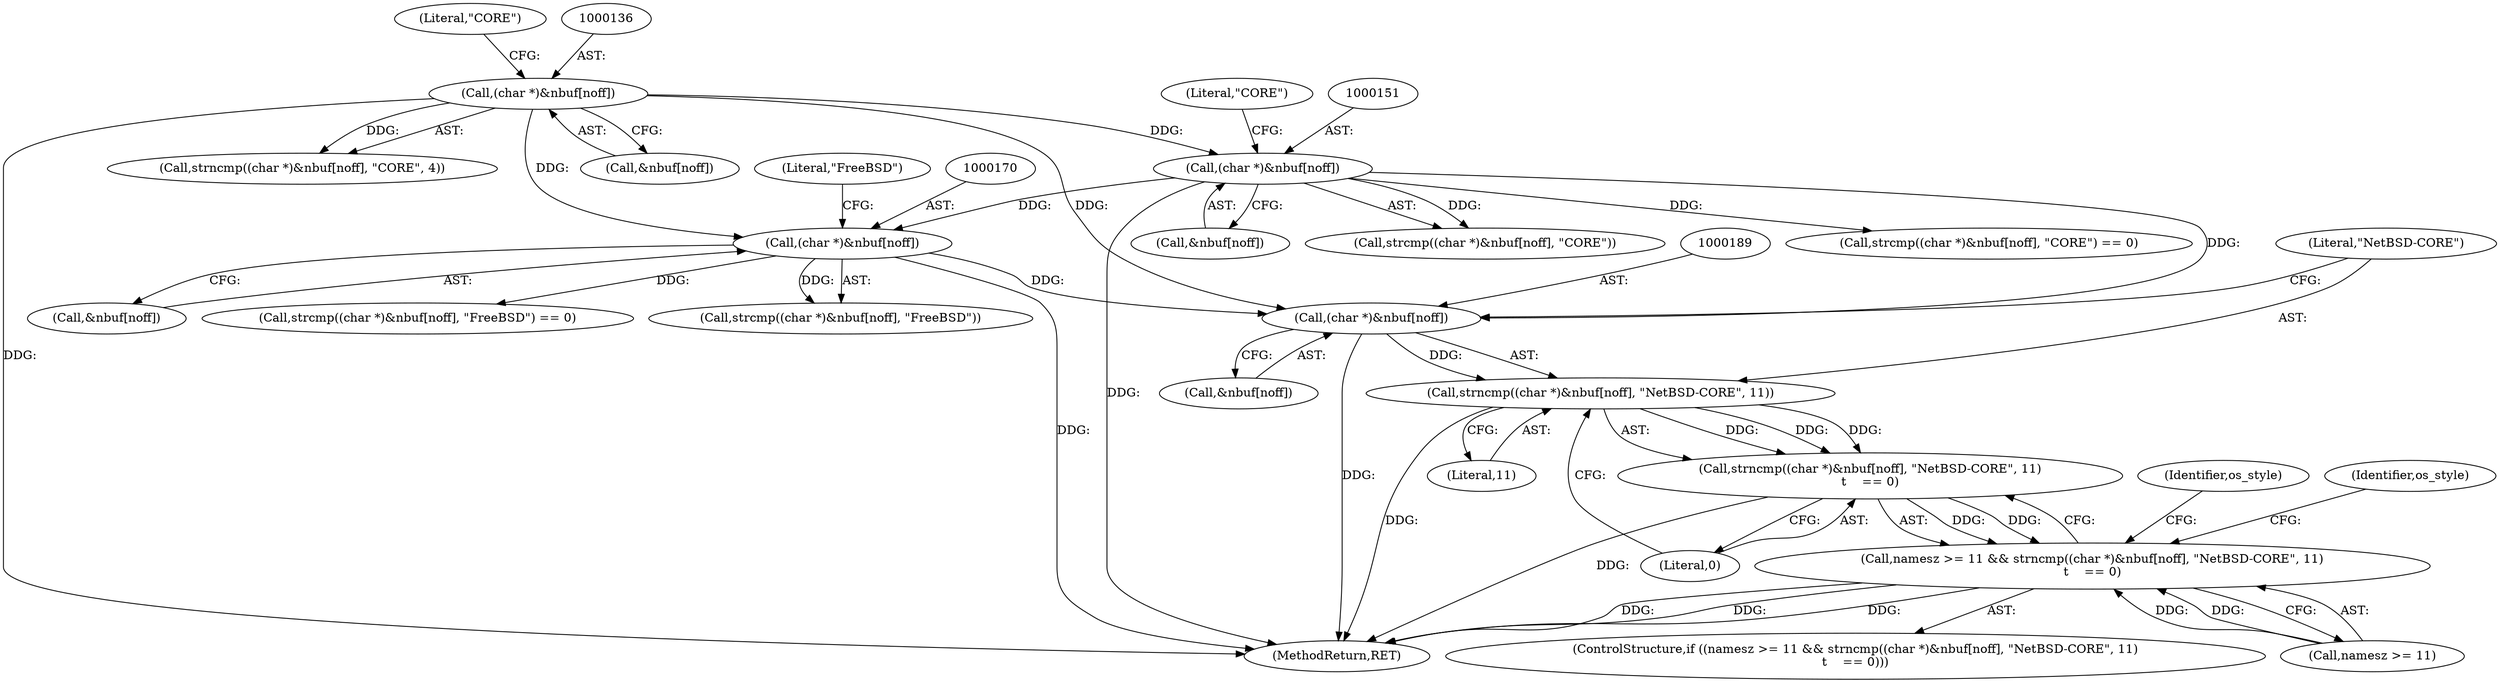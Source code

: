 digraph "0_file_2858eaf99f6cc5aae129bcbf1e24ad160240185f@pointer" {
"1000188" [label="(Call,(char *)&nbuf[noff])"];
"1000150" [label="(Call,(char *)&nbuf[noff])"];
"1000135" [label="(Call,(char *)&nbuf[noff])"];
"1000169" [label="(Call,(char *)&nbuf[noff])"];
"1000187" [label="(Call,strncmp((char *)&nbuf[noff], \"NetBSD-CORE\", 11))"];
"1000186" [label="(Call,strncmp((char *)&nbuf[noff], \"NetBSD-CORE\", 11)\n\t    == 0)"];
"1000182" [label="(Call,namesz >= 11 && strncmp((char *)&nbuf[noff], \"NetBSD-CORE\", 11)\n\t    == 0)"];
"1000150" [label="(Call,(char *)&nbuf[noff])"];
"1000194" [label="(Literal,\"NetBSD-CORE\")"];
"1000171" [label="(Call,&nbuf[noff])"];
"1000135" [label="(Call,(char *)&nbuf[noff])"];
"1000181" [label="(ControlStructure,if ((namesz >= 11 && strncmp((char *)&nbuf[noff], \"NetBSD-CORE\", 11)\n\t    == 0)))"];
"1000167" [label="(Call,strcmp((char *)&nbuf[noff], \"FreeBSD\") == 0)"];
"1000134" [label="(Call,strncmp((char *)&nbuf[noff], \"CORE\", 4))"];
"1000169" [label="(Call,(char *)&nbuf[noff])"];
"1000187" [label="(Call,strncmp((char *)&nbuf[noff], \"NetBSD-CORE\", 11))"];
"1000148" [label="(Call,strcmp((char *)&nbuf[noff], \"CORE\") == 0)"];
"1000186" [label="(Call,strncmp((char *)&nbuf[noff], \"NetBSD-CORE\", 11)\n\t    == 0)"];
"1000551" [label="(MethodReturn,RET)"];
"1000196" [label="(Literal,0)"];
"1000168" [label="(Call,strcmp((char *)&nbuf[noff], \"FreeBSD\"))"];
"1000188" [label="(Call,(char *)&nbuf[noff])"];
"1000190" [label="(Call,&nbuf[noff])"];
"1000175" [label="(Literal,\"FreeBSD\")"];
"1000149" [label="(Call,strcmp((char *)&nbuf[noff], \"CORE\"))"];
"1000199" [label="(Identifier,os_style)"];
"1000137" [label="(Call,&nbuf[noff])"];
"1000182" [label="(Call,namesz >= 11 && strncmp((char *)&nbuf[noff], \"NetBSD-CORE\", 11)\n\t    == 0)"];
"1000195" [label="(Literal,11)"];
"1000156" [label="(Literal,\"CORE\")"];
"1000141" [label="(Literal,\"CORE\")"];
"1000204" [label="(Identifier,os_style)"];
"1000152" [label="(Call,&nbuf[noff])"];
"1000183" [label="(Call,namesz >= 11)"];
"1000188" -> "1000187"  [label="AST: "];
"1000188" -> "1000190"  [label="CFG: "];
"1000189" -> "1000188"  [label="AST: "];
"1000190" -> "1000188"  [label="AST: "];
"1000194" -> "1000188"  [label="CFG: "];
"1000188" -> "1000551"  [label="DDG: "];
"1000188" -> "1000187"  [label="DDG: "];
"1000150" -> "1000188"  [label="DDG: "];
"1000169" -> "1000188"  [label="DDG: "];
"1000135" -> "1000188"  [label="DDG: "];
"1000150" -> "1000149"  [label="AST: "];
"1000150" -> "1000152"  [label="CFG: "];
"1000151" -> "1000150"  [label="AST: "];
"1000152" -> "1000150"  [label="AST: "];
"1000156" -> "1000150"  [label="CFG: "];
"1000150" -> "1000551"  [label="DDG: "];
"1000150" -> "1000148"  [label="DDG: "];
"1000150" -> "1000149"  [label="DDG: "];
"1000135" -> "1000150"  [label="DDG: "];
"1000150" -> "1000169"  [label="DDG: "];
"1000135" -> "1000134"  [label="AST: "];
"1000135" -> "1000137"  [label="CFG: "];
"1000136" -> "1000135"  [label="AST: "];
"1000137" -> "1000135"  [label="AST: "];
"1000141" -> "1000135"  [label="CFG: "];
"1000135" -> "1000551"  [label="DDG: "];
"1000135" -> "1000134"  [label="DDG: "];
"1000135" -> "1000169"  [label="DDG: "];
"1000169" -> "1000168"  [label="AST: "];
"1000169" -> "1000171"  [label="CFG: "];
"1000170" -> "1000169"  [label="AST: "];
"1000171" -> "1000169"  [label="AST: "];
"1000175" -> "1000169"  [label="CFG: "];
"1000169" -> "1000551"  [label="DDG: "];
"1000169" -> "1000167"  [label="DDG: "];
"1000169" -> "1000168"  [label="DDG: "];
"1000187" -> "1000186"  [label="AST: "];
"1000187" -> "1000195"  [label="CFG: "];
"1000194" -> "1000187"  [label="AST: "];
"1000195" -> "1000187"  [label="AST: "];
"1000196" -> "1000187"  [label="CFG: "];
"1000187" -> "1000551"  [label="DDG: "];
"1000187" -> "1000186"  [label="DDG: "];
"1000187" -> "1000186"  [label="DDG: "];
"1000187" -> "1000186"  [label="DDG: "];
"1000186" -> "1000182"  [label="AST: "];
"1000186" -> "1000196"  [label="CFG: "];
"1000196" -> "1000186"  [label="AST: "];
"1000182" -> "1000186"  [label="CFG: "];
"1000186" -> "1000551"  [label="DDG: "];
"1000186" -> "1000182"  [label="DDG: "];
"1000186" -> "1000182"  [label="DDG: "];
"1000182" -> "1000181"  [label="AST: "];
"1000182" -> "1000183"  [label="CFG: "];
"1000183" -> "1000182"  [label="AST: "];
"1000199" -> "1000182"  [label="CFG: "];
"1000204" -> "1000182"  [label="CFG: "];
"1000182" -> "1000551"  [label="DDG: "];
"1000182" -> "1000551"  [label="DDG: "];
"1000182" -> "1000551"  [label="DDG: "];
"1000183" -> "1000182"  [label="DDG: "];
"1000183" -> "1000182"  [label="DDG: "];
}
